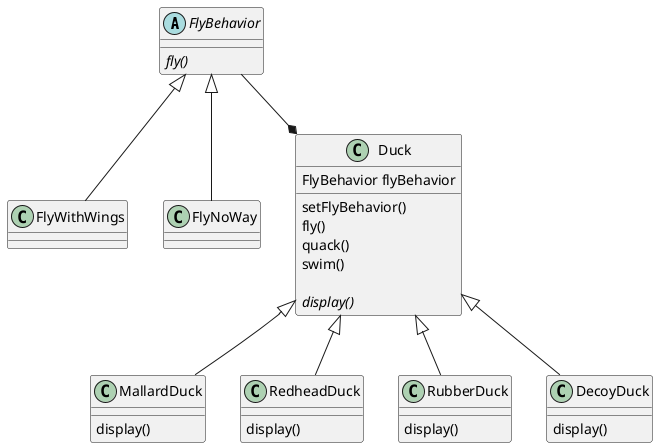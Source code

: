 @startuml

FlyBehavior <|-- FlyWithWings
FlyBehavior <|-- FlyNoWay

abstract class FlyBehavior{
 {abstract} fly()
}

FlyBehavior --* Duck

Duck <|-- MallardDuck
Duck <|-- RedheadDuck
Duck <|-- RubberDuck
Duck <|-- DecoyDuck

class Duck {
  FlyBehavior flyBehavior
  setFlyBehavior()
  fly()
  quack()
  swim()

  {abstract} display()
}

class MallardDuck {
  display()
}

class RedheadDuck {
  display()
}

class RubberDuck {
  display()
}

class DecoyDuck {
  display()
}
@endluml
